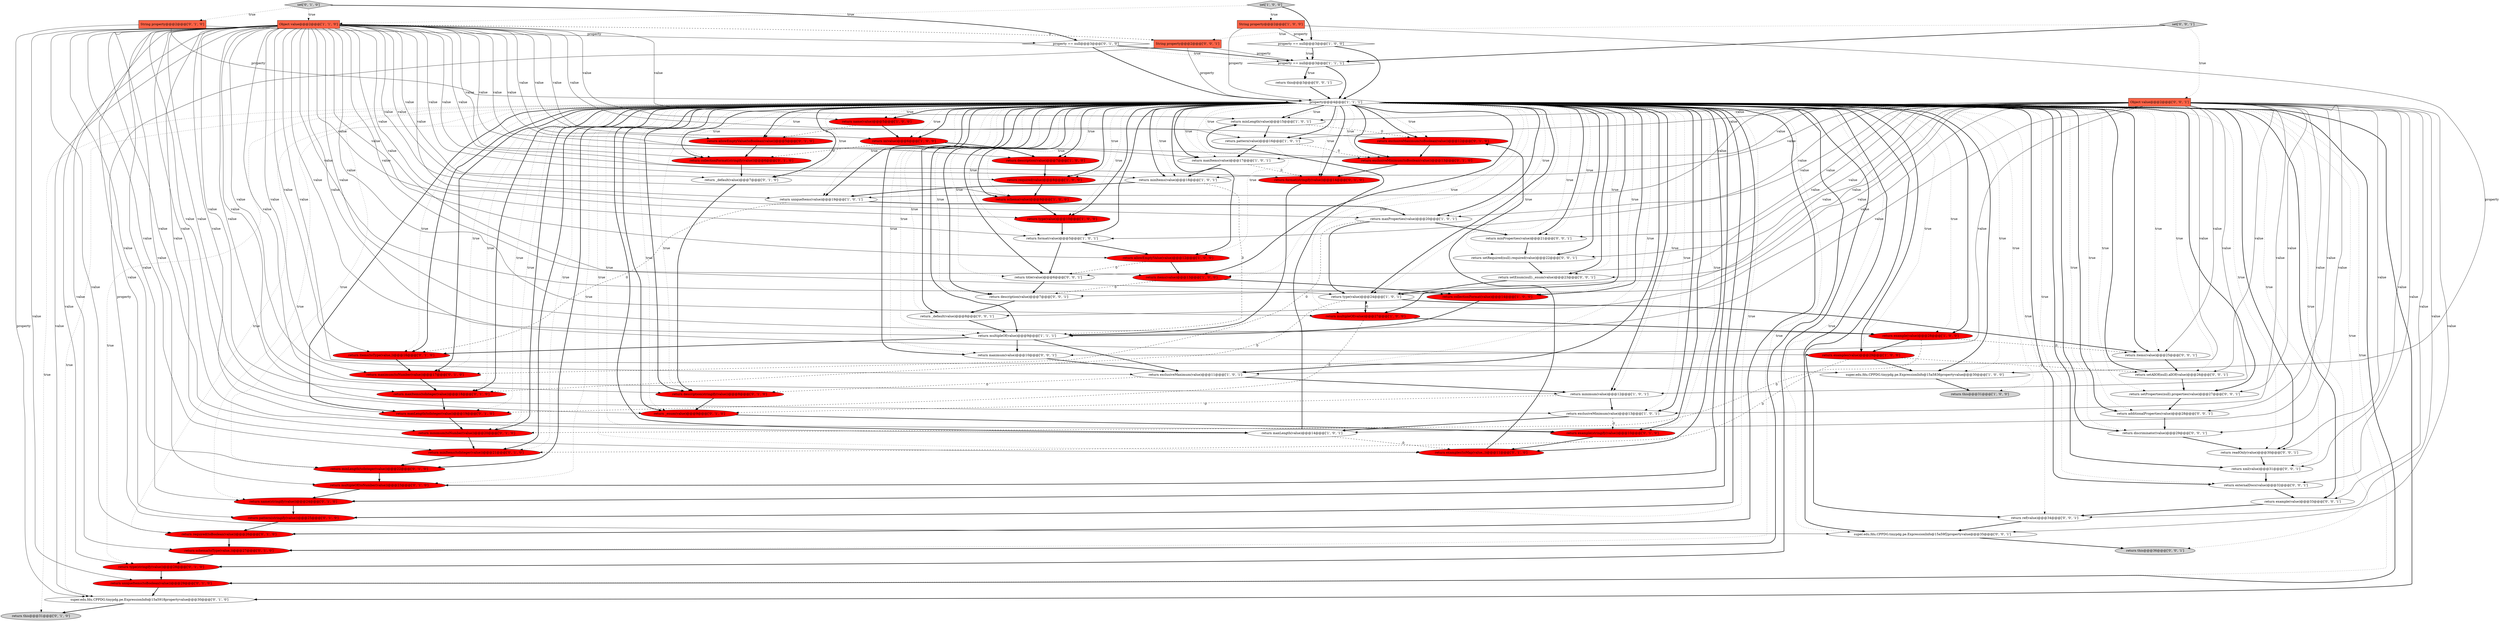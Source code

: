 digraph {
2 [style = filled, label = "return type(value)@@@24@@@['1', '0', '1']", fillcolor = white, shape = ellipse image = "AAA0AAABBB1BBB"];
37 [style = filled, label = "return schema(toType(value,))@@@27@@@['0', '1', '0']", fillcolor = red, shape = ellipse image = "AAA1AAABBB2BBB"];
28 [style = filled, label = "return minLength(value)@@@15@@@['1', '0', '1']", fillcolor = white, shape = ellipse image = "AAA0AAABBB1BBB"];
21 [style = filled, label = "return type(value)@@@10@@@['1', '0', '0']", fillcolor = red, shape = ellipse image = "AAA1AAABBB1BBB"];
77 [style = filled, label = "String property@@@2@@@['0', '0', '1']", fillcolor = tomato, shape = box image = "AAA0AAABBB3BBB"];
44 [style = filled, label = "return format(stringify(value))@@@14@@@['0', '1', '0']", fillcolor = red, shape = ellipse image = "AAA1AAABBB2BBB"];
47 [style = filled, label = "return collectionFormat(stringify(value))@@@6@@@['0', '1', '0']", fillcolor = red, shape = ellipse image = "AAA1AAABBB2BBB"];
27 [style = filled, label = "super.edu.fdu.CPPDG.tinypdg.pe.ExpressionInfo@15a5836propertyvalue@@@30@@@['1', '0', '0']", fillcolor = white, shape = ellipse image = "AAA0AAABBB1BBB"];
57 [style = filled, label = "return name(stringify(value))@@@24@@@['0', '1', '0']", fillcolor = red, shape = ellipse image = "AAA1AAABBB2BBB"];
54 [style = filled, label = "super.edu.fdu.CPPDG.tinypdg.pe.ExpressionInfo@15a5918propertyvalue@@@30@@@['0', '1', '0']", fillcolor = white, shape = ellipse image = "AAA0AAABBB2BBB"];
49 [style = filled, label = "return exclusiveMaximum(toBoolean(value))@@@12@@@['0', '1', '0']", fillcolor = red, shape = ellipse image = "AAA1AAABBB2BBB"];
60 [style = filled, label = "return type(stringify(value))@@@28@@@['0', '1', '0']", fillcolor = red, shape = ellipse image = "AAA1AAABBB2BBB"];
61 [style = filled, label = "return allowEmptyValue(toBoolean(value))@@@5@@@['0', '1', '0']", fillcolor = red, shape = ellipse image = "AAA1AAABBB2BBB"];
64 [style = filled, label = "return ref(value)@@@34@@@['0', '0', '1']", fillcolor = white, shape = ellipse image = "AAA0AAABBB3BBB"];
45 [style = filled, label = "return minLength(toInteger(value))@@@22@@@['0', '1', '0']", fillcolor = red, shape = ellipse image = "AAA1AAABBB2BBB"];
43 [style = filled, label = "return minimum(toNumber(value))@@@20@@@['0', '1', '0']", fillcolor = red, shape = ellipse image = "AAA1AAABBB2BBB"];
36 [style = filled, label = "return multipleOf(toNumber(value))@@@23@@@['0', '1', '0']", fillcolor = red, shape = ellipse image = "AAA1AAABBB2BBB"];
82 [style = filled, label = "super.edu.fdu.CPPDG.tinypdg.pe.ExpressionInfo@15a59f2propertyvalue@@@35@@@['0', '0', '1']", fillcolor = white, shape = ellipse image = "AAA0AAABBB3BBB"];
66 [style = filled, label = "return setEnum(null)._enum(value)@@@23@@@['0', '0', '1']", fillcolor = white, shape = ellipse image = "AAA0AAABBB3BBB"];
74 [style = filled, label = "return description(value)@@@7@@@['0', '0', '1']", fillcolor = white, shape = ellipse image = "AAA0AAABBB3BBB"];
19 [style = filled, label = "return format(value)@@@5@@@['1', '0', '1']", fillcolor = white, shape = ellipse image = "AAA0AAABBB1BBB"];
76 [style = filled, label = "return title(value)@@@6@@@['0', '0', '1']", fillcolor = white, shape = ellipse image = "AAA0AAABBB3BBB"];
12 [style = filled, label = "return example(value)@@@28@@@['1', '0', '0']", fillcolor = red, shape = ellipse image = "AAA1AAABBB1BBB"];
70 [style = filled, label = "return externalDocs(value)@@@32@@@['0', '0', '1']", fillcolor = white, shape = ellipse image = "AAA0AAABBB3BBB"];
78 [style = filled, label = "return this@@@3@@@['0', '0', '1']", fillcolor = white, shape = ellipse image = "AAA0AAABBB3BBB"];
52 [style = filled, label = "return required(toBoolean(value))@@@26@@@['0', '1', '0']", fillcolor = red, shape = ellipse image = "AAA1AAABBB2BBB"];
17 [style = filled, label = "return name(value)@@@5@@@['1', '0', '0']", fillcolor = red, shape = ellipse image = "AAA1AAABBB1BBB"];
65 [style = filled, label = "return this@@@36@@@['0', '0', '1']", fillcolor = lightgray, shape = ellipse image = "AAA0AAABBB3BBB"];
42 [style = filled, label = "return exclusiveMinimum(toBoolean(value))@@@13@@@['0', '1', '0']", fillcolor = red, shape = ellipse image = "AAA1AAABBB2BBB"];
51 [style = filled, label = "return example(stringify(value))@@@10@@@['0', '1', '0']", fillcolor = red, shape = ellipse image = "AAA1AAABBB2BBB"];
55 [style = filled, label = "return this@@@31@@@['0', '1', '0']", fillcolor = lightgray, shape = ellipse image = "AAA0AAABBB2BBB"];
50 [style = filled, label = "return maximum(toNumber(value))@@@17@@@['0', '1', '0']", fillcolor = red, shape = ellipse image = "AAA1AAABBB2BBB"];
11 [style = filled, label = "return uniqueItems(value)@@@19@@@['1', '0', '1']", fillcolor = white, shape = ellipse image = "AAA0AAABBB1BBB"];
39 [style = filled, label = "return _default(value)@@@7@@@['0', '1', '0']", fillcolor = white, shape = ellipse image = "AAA0AAABBB2BBB"];
71 [style = filled, label = "return items(value)@@@25@@@['0', '0', '1']", fillcolor = white, shape = ellipse image = "AAA0AAABBB3BBB"];
4 [style = filled, label = "return in(value)@@@6@@@['1', '0', '0']", fillcolor = red, shape = ellipse image = "AAA1AAABBB1BBB"];
35 [style = filled, label = "return uniqueItems(toBoolean(value))@@@29@@@['0', '1', '0']", fillcolor = red, shape = ellipse image = "AAA1AAABBB2BBB"];
30 [style = filled, label = "return exclusiveMinimum(value)@@@13@@@['1', '0', '1']", fillcolor = white, shape = ellipse image = "AAA0AAABBB1BBB"];
22 [style = filled, label = "return exclusiveMaximum(value)@@@11@@@['1', '0', '1']", fillcolor = white, shape = ellipse image = "AAA0AAABBB1BBB"];
18 [style = filled, label = "Object value@@@2@@@['1', '1', '0']", fillcolor = tomato, shape = box image = "AAA0AAABBB1BBB"];
33 [style = filled, label = "return description(stringify(value))@@@8@@@['0', '1', '0']", fillcolor = red, shape = ellipse image = "AAA1AAABBB2BBB"];
75 [style = filled, label = "return minProperties(value)@@@21@@@['0', '0', '1']", fillcolor = white, shape = ellipse image = "AAA0AAABBB3BBB"];
20 [style = filled, label = "return this@@@31@@@['1', '0', '0']", fillcolor = lightgray, shape = ellipse image = "AAA0AAABBB1BBB"];
7 [style = filled, label = "property@@@4@@@['1', '1', '1']", fillcolor = white, shape = diamond image = "AAA0AAABBB1BBB"];
34 [style = filled, label = "return pattern(stringify(value))@@@25@@@['0', '1', '0']", fillcolor = red, shape = ellipse image = "AAA1AAABBB2BBB"];
46 [style = filled, label = "return maxItems(toInteger(value))@@@18@@@['0', '1', '0']", fillcolor = red, shape = ellipse image = "AAA1AAABBB2BBB"];
62 [style = filled, label = "return setAllOf(null).allOf(value)@@@26@@@['0', '0', '1']", fillcolor = white, shape = ellipse image = "AAA0AAABBB3BBB"];
83 [style = filled, label = "return additionalProperties(value)@@@28@@@['0', '0', '1']", fillcolor = white, shape = ellipse image = "AAA0AAABBB3BBB"];
26 [style = filled, label = "return pattern(value)@@@16@@@['1', '0', '1']", fillcolor = white, shape = ellipse image = "AAA0AAABBB1BBB"];
41 [style = filled, label = "property == null@@@3@@@['0', '1', '0']", fillcolor = white, shape = diamond image = "AAA0AAABBB2BBB"];
1 [style = filled, label = "return maxLength(value)@@@14@@@['1', '0', '1']", fillcolor = white, shape = ellipse image = "AAA0AAABBB1BBB"];
9 [style = filled, label = "return schema(value)@@@9@@@['1', '0', '0']", fillcolor = red, shape = ellipse image = "AAA1AAABBB1BBB"];
32 [style = filled, label = "return minItems(value)@@@18@@@['1', '0', '1']", fillcolor = white, shape = ellipse image = "AAA0AAABBB1BBB"];
10 [style = filled, label = "return items(value)@@@13@@@['1', '0', '0']", fillcolor = red, shape = ellipse image = "AAA1AAABBB1BBB"];
59 [style = filled, label = "return items(toType(value,))@@@16@@@['0', '1', '0']", fillcolor = red, shape = ellipse image = "AAA1AAABBB2BBB"];
16 [style = filled, label = "property == null@@@3@@@['1', '0', '0']", fillcolor = white, shape = diamond image = "AAA0AAABBB1BBB"];
6 [style = filled, label = "return multipleOf(value)@@@9@@@['1', '1', '1']", fillcolor = white, shape = ellipse image = "AAA0AAABBB1BBB"];
53 [style = filled, label = "return examples(toMap(value,,))@@@11@@@['0', '1', '0']", fillcolor = red, shape = ellipse image = "AAA1AAABBB2BBB"];
67 [style = filled, label = "return xml(value)@@@31@@@['0', '0', '1']", fillcolor = white, shape = ellipse image = "AAA0AAABBB3BBB"];
80 [style = filled, label = "return readOnly(value)@@@30@@@['0', '0', '1']", fillcolor = white, shape = ellipse image = "AAA0AAABBB3BBB"];
5 [style = filled, label = "return allowEmptyValue(value)@@@12@@@['1', '0', '0']", fillcolor = red, shape = ellipse image = "AAA1AAABBB1BBB"];
13 [style = filled, label = "String property@@@2@@@['1', '0', '0']", fillcolor = tomato, shape = box image = "AAA0AAABBB1BBB"];
69 [style = filled, label = "return example(value)@@@33@@@['0', '0', '1']", fillcolor = white, shape = ellipse image = "AAA0AAABBB3BBB"];
56 [style = filled, label = "return maxLength(toInteger(value))@@@19@@@['0', '1', '0']", fillcolor = red, shape = ellipse image = "AAA1AAABBB2BBB"];
63 [style = filled, label = "Object value@@@2@@@['0', '0', '1']", fillcolor = tomato, shape = box image = "AAA0AAABBB3BBB"];
84 [style = filled, label = "set['0', '0', '1']", fillcolor = lightgray, shape = diamond image = "AAA0AAABBB3BBB"];
72 [style = filled, label = "return discriminator(value)@@@29@@@['0', '0', '1']", fillcolor = white, shape = ellipse image = "AAA0AAABBB3BBB"];
0 [style = filled, label = "return description(value)@@@7@@@['1', '0', '0']", fillcolor = red, shape = ellipse image = "AAA1AAABBB1BBB"];
40 [style = filled, label = "return minItems(toInteger(value))@@@21@@@['0', '1', '0']", fillcolor = red, shape = ellipse image = "AAA1AAABBB2BBB"];
29 [style = filled, label = "return collectionFormat(value)@@@14@@@['1', '0', '0']", fillcolor = red, shape = ellipse image = "AAA1AAABBB1BBB"];
15 [style = filled, label = "return multipleOf(value)@@@27@@@['1', '0', '0']", fillcolor = red, shape = ellipse image = "AAA1AAABBB1BBB"];
14 [style = filled, label = "return required(value)@@@8@@@['1', '0', '0']", fillcolor = red, shape = ellipse image = "AAA1AAABBB1BBB"];
23 [style = filled, label = "return examples(value)@@@29@@@['1', '0', '0']", fillcolor = red, shape = ellipse image = "AAA1AAABBB1BBB"];
38 [style = filled, label = "set['0', '1', '0']", fillcolor = lightgray, shape = diamond image = "AAA0AAABBB2BBB"];
73 [style = filled, label = "return _default(value)@@@8@@@['0', '0', '1']", fillcolor = white, shape = ellipse image = "AAA0AAABBB3BBB"];
79 [style = filled, label = "return setRequired(null).required(value)@@@22@@@['0', '0', '1']", fillcolor = white, shape = ellipse image = "AAA0AAABBB3BBB"];
48 [style = filled, label = "String property@@@2@@@['0', '1', '0']", fillcolor = tomato, shape = box image = "AAA0AAABBB2BBB"];
31 [style = filled, label = "return minimum(value)@@@12@@@['1', '0', '1']", fillcolor = white, shape = ellipse image = "AAA0AAABBB1BBB"];
3 [style = filled, label = "return maxProperties(value)@@@20@@@['1', '0', '1']", fillcolor = white, shape = ellipse image = "AAA0AAABBB1BBB"];
25 [style = filled, label = "property == null@@@3@@@['1', '1', '1']", fillcolor = white, shape = diamond image = "AAA0AAABBB1BBB"];
68 [style = filled, label = "return maximum(value)@@@10@@@['0', '0', '1']", fillcolor = white, shape = ellipse image = "AAA0AAABBB3BBB"];
58 [style = filled, label = "return _enum(value)@@@9@@@['0', '1', '0']", fillcolor = red, shape = ellipse image = "AAA1AAABBB2BBB"];
8 [style = filled, label = "return maxItems(value)@@@17@@@['1', '0', '1']", fillcolor = white, shape = ellipse image = "AAA0AAABBB1BBB"];
81 [style = filled, label = "return setProperties(null).properties(value)@@@27@@@['0', '0', '1']", fillcolor = white, shape = ellipse image = "AAA0AAABBB3BBB"];
24 [style = filled, label = "set['1', '0', '0']", fillcolor = lightgray, shape = diamond image = "AAA0AAABBB1BBB"];
63->81 [style = solid, label="value"];
54->55 [style = bold, label=""];
32->6 [style = dashed, label="0"];
79->66 [style = bold, label=""];
7->30 [style = bold, label=""];
63->22 [style = solid, label="value"];
6->22 [style = bold, label=""];
7->36 [style = dotted, label="true"];
81->83 [style = bold, label=""];
63->11 [style = solid, label="value"];
10->74 [style = dashed, label="0"];
16->7 [style = bold, label=""];
51->53 [style = bold, label=""];
7->31 [style = bold, label=""];
7->75 [style = bold, label=""];
7->52 [style = bold, label=""];
7->49 [style = bold, label=""];
7->14 [style = bold, label=""];
7->26 [style = bold, label=""];
7->60 [style = bold, label=""];
63->67 [style = solid, label="value"];
7->70 [style = bold, label=""];
77->82 [style = solid, label="property"];
9->21 [style = bold, label=""];
14->9 [style = bold, label=""];
30->51 [style = dashed, label="0"];
7->1 [style = dotted, label="true"];
18->4 [style = solid, label="value"];
56->43 [style = bold, label=""];
7->6 [style = dotted, label="true"];
63->82 [style = solid, label="value"];
31->58 [style = dashed, label="0"];
7->1 [style = bold, label=""];
7->10 [style = dotted, label="true"];
35->54 [style = bold, label=""];
7->40 [style = dotted, label="true"];
7->37 [style = bold, label=""];
7->57 [style = bold, label=""];
69->64 [style = bold, label=""];
7->0 [style = bold, label=""];
63->32 [style = solid, label="value"];
7->81 [style = bold, label=""];
7->12 [style = dotted, label="true"];
38->18 [style = dotted, label="true"];
7->5 [style = bold, label=""];
7->51 [style = bold, label=""];
7->73 [style = dotted, label="true"];
7->61 [style = dotted, label="true"];
58->51 [style = bold, label=""];
7->46 [style = dotted, label="true"];
7->2 [style = bold, label=""];
7->6 [style = bold, label=""];
75->79 [style = bold, label=""];
7->17 [style = dotted, label="true"];
24->18 [style = dotted, label="true"];
7->44 [style = bold, label=""];
7->70 [style = dotted, label="true"];
7->59 [style = dotted, label="true"];
59->50 [style = bold, label=""];
7->17 [style = bold, label=""];
22->33 [style = dashed, label="0"];
41->25 [style = dotted, label="true"];
11->59 [style = dashed, label="0"];
18->36 [style = solid, label="value"];
63->62 [style = solid, label="value"];
7->31 [style = dotted, label="true"];
7->54 [style = bold, label=""];
7->5 [style = dotted, label="true"];
76->74 [style = bold, label=""];
7->11 [style = dotted, label="true"];
18->42 [style = solid, label="value"];
7->39 [style = bold, label=""];
63->19 [style = solid, label="value"];
7->59 [style = bold, label=""];
17->4 [style = bold, label=""];
18->30 [style = solid, label="value"];
13->7 [style = solid, label="property"];
18->53 [style = solid, label="value"];
12->71 [style = dashed, label="0"];
7->58 [style = bold, label=""];
41->7 [style = bold, label=""];
7->62 [style = dotted, label="true"];
74->73 [style = bold, label=""];
7->55 [style = dotted, label="true"];
63->76 [style = solid, label="value"];
68->22 [style = bold, label=""];
48->41 [style = solid, label="property"];
7->45 [style = bold, label=""];
63->69 [style = solid, label="value"];
7->47 [style = dotted, label="true"];
61->47 [style = bold, label=""];
13->16 [style = solid, label="property"];
7->65 [style = dotted, label="true"];
18->56 [style = solid, label="value"];
7->4 [style = dotted, label="true"];
7->27 [style = bold, label=""];
7->53 [style = bold, label=""];
7->14 [style = dotted, label="true"];
7->67 [style = dotted, label="true"];
7->54 [style = dotted, label="true"];
18->23 [style = solid, label="value"];
84->77 [style = dotted, label="true"];
63->75 [style = solid, label="value"];
71->62 [style = bold, label=""];
7->67 [style = bold, label=""];
2->46 [style = dashed, label="0"];
77->7 [style = solid, label="property"];
38->41 [style = bold, label=""];
23->62 [style = dashed, label="0"];
57->34 [style = bold, label=""];
63->8 [style = solid, label="value"];
7->9 [style = bold, label=""];
19->5 [style = bold, label=""];
72->80 [style = bold, label=""];
18->26 [style = solid, label="value"];
0->14 [style = bold, label=""];
73->6 [style = bold, label=""];
18->60 [style = solid, label="value"];
42->44 [style = bold, label=""];
78->7 [style = bold, label=""];
37->60 [style = bold, label=""];
31->30 [style = bold, label=""];
7->74 [style = dotted, label="true"];
18->5 [style = solid, label="value"];
1->53 [style = dashed, label="0"];
7->73 [style = bold, label=""];
18->14 [style = solid, label="value"];
7->46 [style = bold, label=""];
7->76 [style = dotted, label="true"];
77->25 [style = solid, label="property"];
7->52 [style = dotted, label="true"];
7->29 [style = dotted, label="true"];
7->33 [style = bold, label=""];
7->68 [style = bold, label=""];
7->75 [style = dotted, label="true"];
7->42 [style = bold, label=""];
18->9 [style = solid, label="value"];
7->35 [style = dotted, label="true"];
15->12 [style = bold, label=""];
25->78 [style = bold, label=""];
16->25 [style = dotted, label="true"];
7->22 [style = dotted, label="true"];
27->20 [style = bold, label=""];
33->58 [style = bold, label=""];
18->28 [style = solid, label="value"];
7->66 [style = bold, label=""];
19->76 [style = bold, label=""];
7->2 [style = dotted, label="true"];
7->64 [style = bold, label=""];
18->19 [style = solid, label="value"];
63->73 [style = solid, label="value"];
45->36 [style = bold, label=""];
7->0 [style = dotted, label="true"];
18->21 [style = solid, label="value"];
7->60 [style = dotted, label="true"];
7->22 [style = bold, label=""];
7->57 [style = dotted, label="true"];
84->63 [style = dotted, label="true"];
18->51 [style = solid, label="value"];
8->44 [style = dashed, label="0"];
18->2 [style = solid, label="value"];
49->42 [style = bold, label=""];
44->6 [style = bold, label=""];
7->12 [style = bold, label=""];
18->1 [style = solid, label="value"];
63->30 [style = solid, label="value"];
22->31 [style = bold, label=""];
7->80 [style = bold, label=""];
7->9 [style = dotted, label="true"];
5->76 [style = dashed, label="0"];
7->37 [style = dotted, label="true"];
7->20 [style = dotted, label="true"];
7->56 [style = dotted, label="true"];
3->50 [style = dashed, label="0"];
10->29 [style = bold, label=""];
7->44 [style = dotted, label="true"];
7->53 [style = dotted, label="true"];
7->79 [style = dotted, label="true"];
40->45 [style = bold, label=""];
18->43 [style = solid, label="value"];
7->43 [style = dotted, label="true"];
18->32 [style = solid, label="value"];
63->6 [style = solid, label="value"];
7->58 [style = dotted, label="true"];
7->32 [style = bold, label=""];
7->62 [style = bold, label=""];
84->25 [style = bold, label=""];
63->1 [style = solid, label="value"];
7->33 [style = dotted, label="true"];
18->57 [style = solid, label="value"];
7->35 [style = bold, label=""];
63->64 [style = solid, label="value"];
7->8 [style = bold, label=""];
7->69 [style = bold, label=""];
18->35 [style = solid, label="value"];
7->72 [style = bold, label=""];
82->65 [style = bold, label=""];
43->40 [style = bold, label=""];
63->70 [style = solid, label="value"];
29->6 [style = bold, label=""];
1->28 [style = bold, label=""];
7->74 [style = bold, label=""];
63->68 [style = solid, label="value"];
63->79 [style = solid, label="value"];
7->43 [style = bold, label=""];
63->28 [style = solid, label="value"];
18->17 [style = solid, label="value"];
25->78 [style = dotted, label="true"];
7->82 [style = dotted, label="true"];
32->11 [style = bold, label=""];
7->29 [style = bold, label=""];
5->10 [style = bold, label=""];
18->52 [style = solid, label="value"];
7->11 [style = bold, label=""];
18->61 [style = solid, label="value"];
21->19 [style = bold, label=""];
13->27 [style = solid, label="property"];
18->33 [style = solid, label="value"];
34->52 [style = bold, label=""];
47->39 [style = bold, label=""];
18->8 [style = solid, label="value"];
25->7 [style = bold, label=""];
4->0 [style = bold, label=""];
7->23 [style = dotted, label="true"];
66->2 [style = bold, label=""];
7->83 [style = bold, label=""];
7->76 [style = bold, label=""];
18->6 [style = solid, label="value"];
18->3 [style = solid, label="value"];
7->82 [style = bold, label=""];
63->66 [style = solid, label="value"];
7->21 [style = dotted, label="true"];
7->71 [style = bold, label=""];
36->57 [style = bold, label=""];
7->50 [style = bold, label=""];
64->82 [style = bold, label=""];
46->56 [style = bold, label=""];
7->72 [style = dotted, label="true"];
7->50 [style = dotted, label="true"];
7->71 [style = dotted, label="true"];
67->70 [style = bold, label=""];
26->8 [style = bold, label=""];
7->15 [style = dotted, label="true"];
39->33 [style = bold, label=""];
7->68 [style = dotted, label="true"];
7->28 [style = bold, label=""];
11->3 [style = bold, label=""];
80->67 [style = bold, label=""];
7->15 [style = bold, label=""];
18->10 [style = solid, label="value"];
63->80 [style = solid, label="value"];
62->81 [style = bold, label=""];
6->59 [style = bold, label=""];
7->19 [style = bold, label=""];
7->28 [style = dotted, label="true"];
7->40 [style = bold, label=""];
7->49 [style = dotted, label="true"];
8->32 [style = bold, label=""];
23->27 [style = bold, label=""];
7->10 [style = bold, label=""];
7->19 [style = dotted, label="true"];
63->3 [style = solid, label="value"];
18->45 [style = solid, label="value"];
18->50 [style = solid, label="value"];
16->25 [style = bold, label=""];
15->56 [style = dashed, label="0"];
7->3 [style = bold, label=""];
18->34 [style = solid, label="value"];
53->49 [style = bold, label=""];
60->35 [style = bold, label=""];
7->34 [style = bold, label=""];
48->7 [style = solid, label="property"];
17->61 [style = dashed, label="0"];
6->68 [style = bold, label=""];
12->23 [style = bold, label=""];
41->25 [style = bold, label=""];
26->42 [style = dashed, label="0"];
7->30 [style = dotted, label="true"];
70->69 [style = bold, label=""];
7->66 [style = dotted, label="true"];
7->64 [style = dotted, label="true"];
7->69 [style = dotted, label="true"];
7->51 [style = dotted, label="true"];
7->34 [style = dotted, label="true"];
18->54 [style = solid, label="value"];
18->49 [style = solid, label="value"];
7->39 [style = dotted, label="true"];
18->40 [style = solid, label="value"];
12->43 [style = dashed, label="0"];
18->12 [style = solid, label="value"];
7->79 [style = bold, label=""];
38->48 [style = dotted, label="true"];
18->59 [style = solid, label="value"];
18->46 [style = solid, label="value"];
18->39 [style = solid, label="value"];
2->15 [style = bold, label=""];
7->27 [style = dotted, label="true"];
7->80 [style = dotted, label="true"];
18->37 [style = solid, label="value"];
52->37 [style = bold, label=""];
7->42 [style = dotted, label="true"];
18->77 [style = dashed, label="0"];
3->2 [style = bold, label=""];
7->81 [style = dotted, label="true"];
7->83 [style = dotted, label="true"];
7->23 [style = bold, label=""];
3->75 [style = bold, label=""];
7->8 [style = dotted, label="true"];
7->32 [style = dotted, label="true"];
24->13 [style = dotted, label="true"];
63->26 [style = solid, label="value"];
2->71 [style = bold, label=""];
7->45 [style = dotted, label="true"];
23->40 [style = dashed, label="0"];
63->31 [style = solid, label="value"];
7->56 [style = bold, label=""];
18->0 [style = solid, label="value"];
63->83 [style = solid, label="value"];
7->26 [style = dotted, label="true"];
18->29 [style = solid, label="value"];
28->26 [style = bold, label=""];
7->4 [style = bold, label=""];
28->49 [style = dashed, label="0"];
63->2 [style = solid, label="value"];
63->74 [style = solid, label="value"];
18->58 [style = solid, label="value"];
18->15 [style = solid, label="value"];
18->27 [style = solid, label="value"];
48->54 [style = solid, label="property"];
18->31 [style = solid, label="value"];
7->36 [style = bold, label=""];
63->72 [style = solid, label="value"];
30->1 [style = bold, label=""];
7->47 [style = bold, label=""];
15->2 [style = dashed, label="0"];
50->46 [style = bold, label=""];
18->47 [style = solid, label="value"];
4->47 [style = dashed, label="0"];
24->16 [style = bold, label=""];
18->22 [style = solid, label="value"];
18->11 [style = solid, label="value"];
7->3 [style = dotted, label="true"];
7->21 [style = bold, label=""];
7->61 [style = bold, label=""];
63->71 [style = solid, label="value"];
83->72 [style = bold, label=""];
18->44 [style = solid, label="value"];
}
